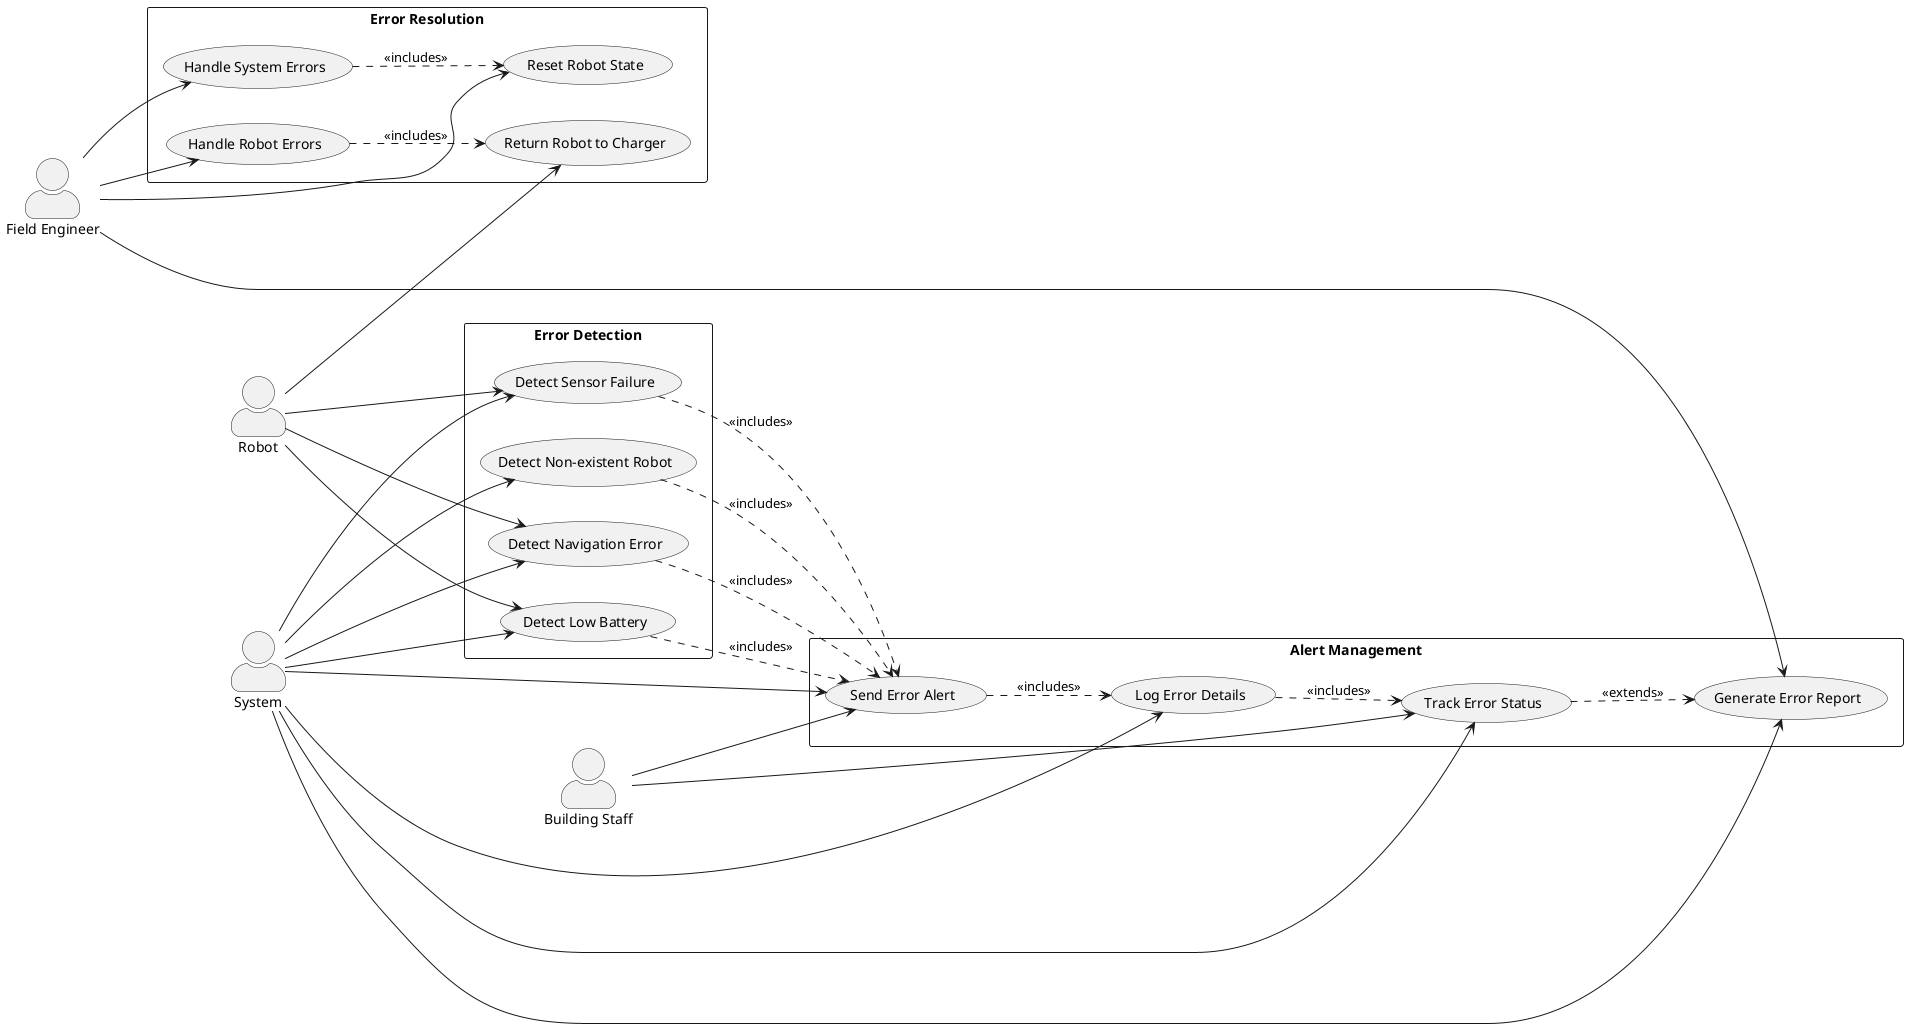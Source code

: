 @startuml AlertsAndErrors
left to right direction
skinparam actorStyle awesome

actor "Field Engineer" as FE
actor "Building Staff" as BS
actor "System" as SYS
actor "Robot" as R

rectangle "Error Detection" {
    usecase "Detect Non-existent Robot" as ED1
    usecase "Detect Navigation Error" as ED2
    usecase "Detect Low Battery" as ED3
    usecase "Detect Sensor Failure" as ED4
}

rectangle "Alert Management" {
    usecase "Send Error Alert" as AM1
    usecase "Log Error Details" as AM2
    usecase "Track Error Status" as AM3
    usecase "Generate Error Report" as AM4
}

rectangle "Error Resolution" {
    usecase "Handle Robot Errors" as ER1
    usecase "Handle System Errors" as ER2
    usecase "Return Robot to Charger" as ER3
    usecase "Reset Robot State" as ER4
}

' System error detection
SYS --> ED1
SYS --> ED2
SYS --> ED3
SYS --> ED4

' Robot interactions
R --> ED2
R --> ED3
R --> ED4
R --> ER3

' Alert handling
SYS --> AM1
SYS --> AM2
SYS --> AM3
SYS --> AM4

' Staff notifications
BS --> AM1
BS --> AM3

' Engineer responsibilities
FE --> ER1
FE --> ER2
FE --> ER4
FE --> AM4

' Relationships
ED1 ..> AM1 : <<includes>>
ED2 ..> AM1 : <<includes>>
ED3 ..> AM1 : <<includes>>
ED4 ..> AM1 : <<includes>>

AM1 ..> AM2 : <<includes>>
AM2 ..> AM3 : <<includes>>
AM3 ..> AM4 : <<extends>>

ER1 ..> ER3 : <<includes>>
ER2 ..> ER4 : <<includes>>

@enduml
